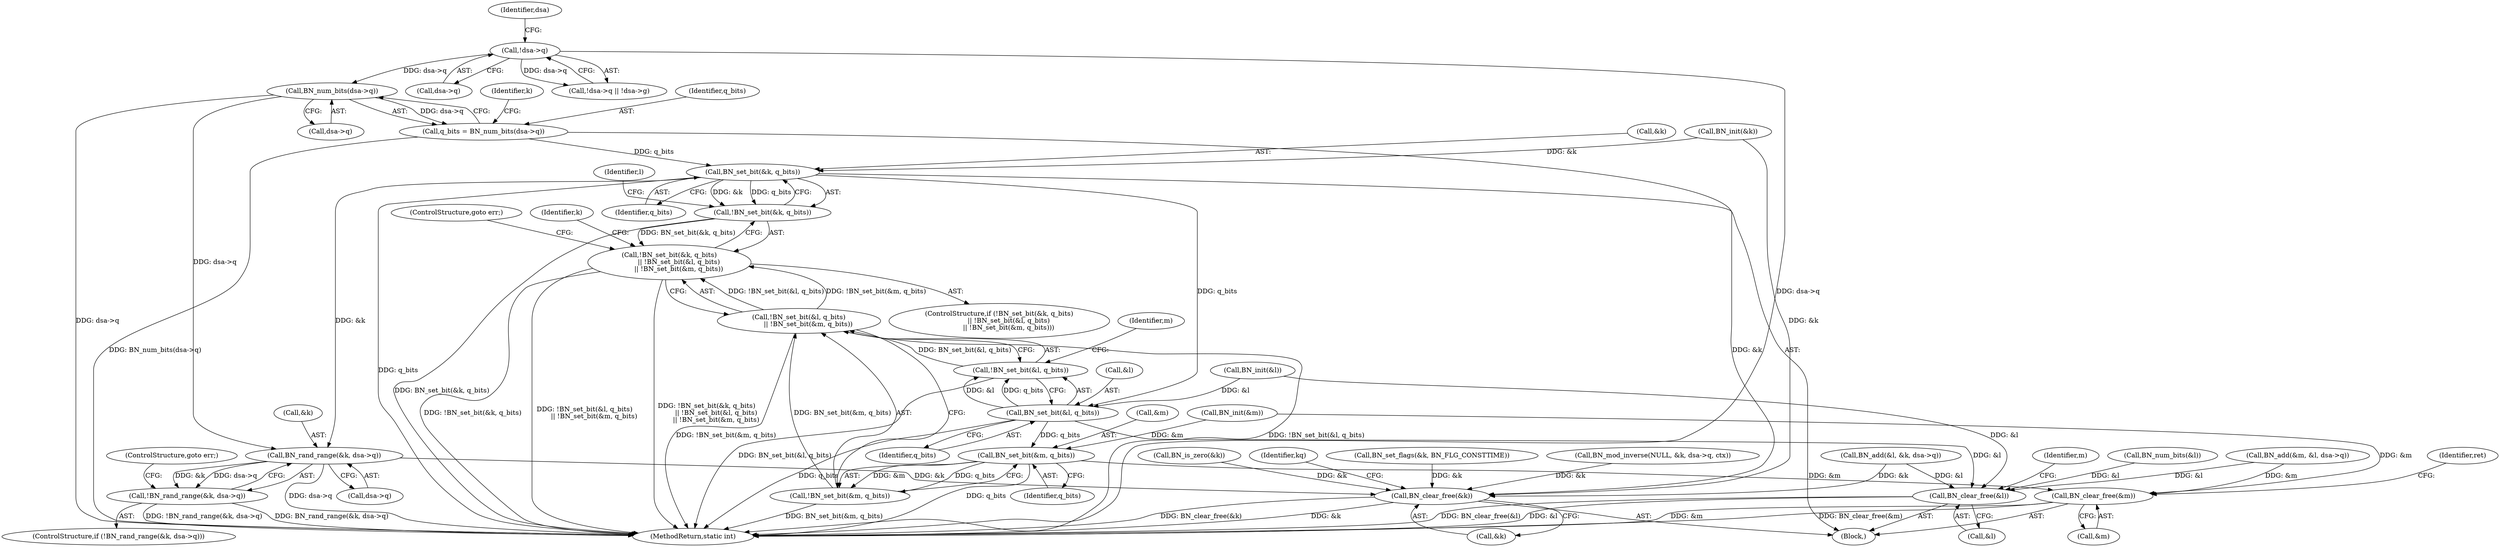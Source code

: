 digraph "0_openssl_43e6a58d4991a451daf4891ff05a48735df871ac@pointer" {
"1000188" [label="(Call,BN_num_bits(dsa->q))"];
"1000137" [label="(Call,!dsa->q)"];
"1000186" [label="(Call,q_bits = BN_num_bits(dsa->q))"];
"1000195" [label="(Call,BN_set_bit(&k, q_bits))"];
"1000194" [label="(Call,!BN_set_bit(&k, q_bits))"];
"1000193" [label="(Call,!BN_set_bit(&k, q_bits)\n         || !BN_set_bit(&l, q_bits)\n         || !BN_set_bit(&m, q_bits))"];
"1000201" [label="(Call,BN_set_bit(&l, q_bits))"];
"1000200" [label="(Call,!BN_set_bit(&l, q_bits))"];
"1000199" [label="(Call,!BN_set_bit(&l, q_bits)\n         || !BN_set_bit(&m, q_bits))"];
"1000206" [label="(Call,BN_set_bit(&m, q_bits))"];
"1000205" [label="(Call,!BN_set_bit(&m, q_bits))"];
"1000400" [label="(Call,BN_clear_free(&m))"];
"1000397" [label="(Call,BN_clear_free(&l))"];
"1000214" [label="(Call,BN_rand_range(&k, dsa->q))"];
"1000213" [label="(Call,!BN_rand_range(&k, dsa->q))"];
"1000391" [label="(Call,BN_clear_free(&k))"];
"1000210" [label="(ControlStructure,goto err;)"];
"1000208" [label="(Identifier,m)"];
"1000200" [label="(Call,!BN_set_bit(&l, q_bits))"];
"1000201" [label="(Call,BN_set_bit(&l, q_bits))"];
"1000402" [label="(Identifier,m)"];
"1000331" [label="(Call,BN_mod_inverse(NULL, &k, dsa->q, ctx))"];
"1000391" [label="(Call,BN_clear_free(&k))"];
"1000197" [label="(Identifier,k)"];
"1000222" [label="(Call,BN_is_zero(&k))"];
"1000213" [label="(Call,!BN_rand_range(&k, dsa->q))"];
"1000138" [label="(Call,dsa->q)"];
"1000160" [label="(Call,BN_init(&m))"];
"1000188" [label="(Call,BN_num_bits(dsa->q))"];
"1000392" [label="(Call,&k)"];
"1000206" [label="(Call,BN_set_bit(&m, q_bits))"];
"1000207" [label="(Call,&m)"];
"1000401" [label="(Call,&m)"];
"1000186" [label="(Call,q_bits = BN_num_bits(dsa->q))"];
"1000110" [label="(Block,)"];
"1000187" [label="(Identifier,q_bits)"];
"1000204" [label="(Identifier,q_bits)"];
"1000396" [label="(Identifier,kq)"];
"1000216" [label="(Identifier,k)"];
"1000205" [label="(Call,!BN_set_bit(&m, q_bits))"];
"1000199" [label="(Call,!BN_set_bit(&l, q_bits)\n         || !BN_set_bit(&m, q_bits))"];
"1000202" [label="(Call,&l)"];
"1000214" [label="(Call,BN_rand_range(&k, dsa->q))"];
"1000270" [label="(Call,BN_add(&l, &k, dsa->q))"];
"1000151" [label="(Call,BN_init(&k))"];
"1000280" [label="(Call,BN_add(&m, &l, dsa->q))"];
"1000405" [label="(MethodReturn,static int)"];
"1000397" [label="(Call,BN_clear_free(&l))"];
"1000209" [label="(Identifier,q_bits)"];
"1000203" [label="(Identifier,l)"];
"1000398" [label="(Call,&l)"];
"1000400" [label="(Call,BN_clear_free(&m))"];
"1000193" [label="(Call,!BN_set_bit(&k, q_bits)\n         || !BN_set_bit(&l, q_bits)\n         || !BN_set_bit(&m, q_bits))"];
"1000215" [label="(Call,&k)"];
"1000220" [label="(ControlStructure,goto err;)"];
"1000196" [label="(Call,&k)"];
"1000212" [label="(ControlStructure,if (!BN_rand_range(&k, dsa->q)))"];
"1000192" [label="(ControlStructure,if (!BN_set_bit(&k, q_bits)\n         || !BN_set_bit(&l, q_bits)\n         || !BN_set_bit(&m, q_bits)))"];
"1000234" [label="(Call,BN_set_flags(&k, BN_FLG_CONSTTIME))"];
"1000157" [label="(Call,BN_init(&l))"];
"1000195" [label="(Call,BN_set_bit(&k, q_bits))"];
"1000294" [label="(Call,BN_num_bits(&l))"];
"1000189" [label="(Call,dsa->q)"];
"1000137" [label="(Call,!dsa->q)"];
"1000194" [label="(Call,!BN_set_bit(&k, q_bits))"];
"1000198" [label="(Identifier,q_bits)"];
"1000217" [label="(Call,dsa->q)"];
"1000136" [label="(Call,!dsa->q || !dsa->g)"];
"1000143" [label="(Identifier,dsa)"];
"1000404" [label="(Identifier,ret)"];
"1000188" -> "1000186"  [label="AST: "];
"1000188" -> "1000189"  [label="CFG: "];
"1000189" -> "1000188"  [label="AST: "];
"1000186" -> "1000188"  [label="CFG: "];
"1000188" -> "1000405"  [label="DDG: dsa->q"];
"1000188" -> "1000186"  [label="DDG: dsa->q"];
"1000137" -> "1000188"  [label="DDG: dsa->q"];
"1000188" -> "1000214"  [label="DDG: dsa->q"];
"1000137" -> "1000136"  [label="AST: "];
"1000137" -> "1000138"  [label="CFG: "];
"1000138" -> "1000137"  [label="AST: "];
"1000143" -> "1000137"  [label="CFG: "];
"1000136" -> "1000137"  [label="CFG: "];
"1000137" -> "1000405"  [label="DDG: dsa->q"];
"1000137" -> "1000136"  [label="DDG: dsa->q"];
"1000186" -> "1000110"  [label="AST: "];
"1000187" -> "1000186"  [label="AST: "];
"1000197" -> "1000186"  [label="CFG: "];
"1000186" -> "1000405"  [label="DDG: BN_num_bits(dsa->q)"];
"1000186" -> "1000195"  [label="DDG: q_bits"];
"1000195" -> "1000194"  [label="AST: "];
"1000195" -> "1000198"  [label="CFG: "];
"1000196" -> "1000195"  [label="AST: "];
"1000198" -> "1000195"  [label="AST: "];
"1000194" -> "1000195"  [label="CFG: "];
"1000195" -> "1000405"  [label="DDG: q_bits"];
"1000195" -> "1000194"  [label="DDG: &k"];
"1000195" -> "1000194"  [label="DDG: q_bits"];
"1000151" -> "1000195"  [label="DDG: &k"];
"1000195" -> "1000201"  [label="DDG: q_bits"];
"1000195" -> "1000214"  [label="DDG: &k"];
"1000195" -> "1000391"  [label="DDG: &k"];
"1000194" -> "1000193"  [label="AST: "];
"1000203" -> "1000194"  [label="CFG: "];
"1000193" -> "1000194"  [label="CFG: "];
"1000194" -> "1000405"  [label="DDG: BN_set_bit(&k, q_bits)"];
"1000194" -> "1000193"  [label="DDG: BN_set_bit(&k, q_bits)"];
"1000193" -> "1000192"  [label="AST: "];
"1000193" -> "1000199"  [label="CFG: "];
"1000199" -> "1000193"  [label="AST: "];
"1000210" -> "1000193"  [label="CFG: "];
"1000216" -> "1000193"  [label="CFG: "];
"1000193" -> "1000405"  [label="DDG: !BN_set_bit(&k, q_bits)"];
"1000193" -> "1000405"  [label="DDG: !BN_set_bit(&l, q_bits)\n         || !BN_set_bit(&m, q_bits)"];
"1000193" -> "1000405"  [label="DDG: !BN_set_bit(&k, q_bits)\n         || !BN_set_bit(&l, q_bits)\n         || !BN_set_bit(&m, q_bits)"];
"1000199" -> "1000193"  [label="DDG: !BN_set_bit(&l, q_bits)"];
"1000199" -> "1000193"  [label="DDG: !BN_set_bit(&m, q_bits)"];
"1000201" -> "1000200"  [label="AST: "];
"1000201" -> "1000204"  [label="CFG: "];
"1000202" -> "1000201"  [label="AST: "];
"1000204" -> "1000201"  [label="AST: "];
"1000200" -> "1000201"  [label="CFG: "];
"1000201" -> "1000405"  [label="DDG: q_bits"];
"1000201" -> "1000200"  [label="DDG: &l"];
"1000201" -> "1000200"  [label="DDG: q_bits"];
"1000157" -> "1000201"  [label="DDG: &l"];
"1000201" -> "1000206"  [label="DDG: q_bits"];
"1000201" -> "1000397"  [label="DDG: &l"];
"1000200" -> "1000199"  [label="AST: "];
"1000208" -> "1000200"  [label="CFG: "];
"1000199" -> "1000200"  [label="CFG: "];
"1000200" -> "1000405"  [label="DDG: BN_set_bit(&l, q_bits)"];
"1000200" -> "1000199"  [label="DDG: BN_set_bit(&l, q_bits)"];
"1000199" -> "1000205"  [label="CFG: "];
"1000205" -> "1000199"  [label="AST: "];
"1000199" -> "1000405"  [label="DDG: !BN_set_bit(&l, q_bits)"];
"1000199" -> "1000405"  [label="DDG: !BN_set_bit(&m, q_bits)"];
"1000205" -> "1000199"  [label="DDG: BN_set_bit(&m, q_bits)"];
"1000206" -> "1000205"  [label="AST: "];
"1000206" -> "1000209"  [label="CFG: "];
"1000207" -> "1000206"  [label="AST: "];
"1000209" -> "1000206"  [label="AST: "];
"1000205" -> "1000206"  [label="CFG: "];
"1000206" -> "1000405"  [label="DDG: q_bits"];
"1000206" -> "1000205"  [label="DDG: &m"];
"1000206" -> "1000205"  [label="DDG: q_bits"];
"1000160" -> "1000206"  [label="DDG: &m"];
"1000206" -> "1000400"  [label="DDG: &m"];
"1000205" -> "1000405"  [label="DDG: BN_set_bit(&m, q_bits)"];
"1000400" -> "1000110"  [label="AST: "];
"1000400" -> "1000401"  [label="CFG: "];
"1000401" -> "1000400"  [label="AST: "];
"1000404" -> "1000400"  [label="CFG: "];
"1000400" -> "1000405"  [label="DDG: &m"];
"1000400" -> "1000405"  [label="DDG: BN_clear_free(&m)"];
"1000280" -> "1000400"  [label="DDG: &m"];
"1000160" -> "1000400"  [label="DDG: &m"];
"1000397" -> "1000110"  [label="AST: "];
"1000397" -> "1000398"  [label="CFG: "];
"1000398" -> "1000397"  [label="AST: "];
"1000402" -> "1000397"  [label="CFG: "];
"1000397" -> "1000405"  [label="DDG: BN_clear_free(&l)"];
"1000397" -> "1000405"  [label="DDG: &l"];
"1000157" -> "1000397"  [label="DDG: &l"];
"1000280" -> "1000397"  [label="DDG: &l"];
"1000270" -> "1000397"  [label="DDG: &l"];
"1000294" -> "1000397"  [label="DDG: &l"];
"1000214" -> "1000213"  [label="AST: "];
"1000214" -> "1000217"  [label="CFG: "];
"1000215" -> "1000214"  [label="AST: "];
"1000217" -> "1000214"  [label="AST: "];
"1000213" -> "1000214"  [label="CFG: "];
"1000214" -> "1000405"  [label="DDG: dsa->q"];
"1000214" -> "1000213"  [label="DDG: &k"];
"1000214" -> "1000213"  [label="DDG: dsa->q"];
"1000214" -> "1000391"  [label="DDG: &k"];
"1000213" -> "1000212"  [label="AST: "];
"1000220" -> "1000213"  [label="CFG: "];
"1000213" -> "1000405"  [label="DDG: BN_rand_range(&k, dsa->q)"];
"1000213" -> "1000405"  [label="DDG: !BN_rand_range(&k, dsa->q)"];
"1000391" -> "1000110"  [label="AST: "];
"1000391" -> "1000392"  [label="CFG: "];
"1000392" -> "1000391"  [label="AST: "];
"1000396" -> "1000391"  [label="CFG: "];
"1000391" -> "1000405"  [label="DDG: &k"];
"1000391" -> "1000405"  [label="DDG: BN_clear_free(&k)"];
"1000331" -> "1000391"  [label="DDG: &k"];
"1000234" -> "1000391"  [label="DDG: &k"];
"1000151" -> "1000391"  [label="DDG: &k"];
"1000270" -> "1000391"  [label="DDG: &k"];
"1000222" -> "1000391"  [label="DDG: &k"];
}
